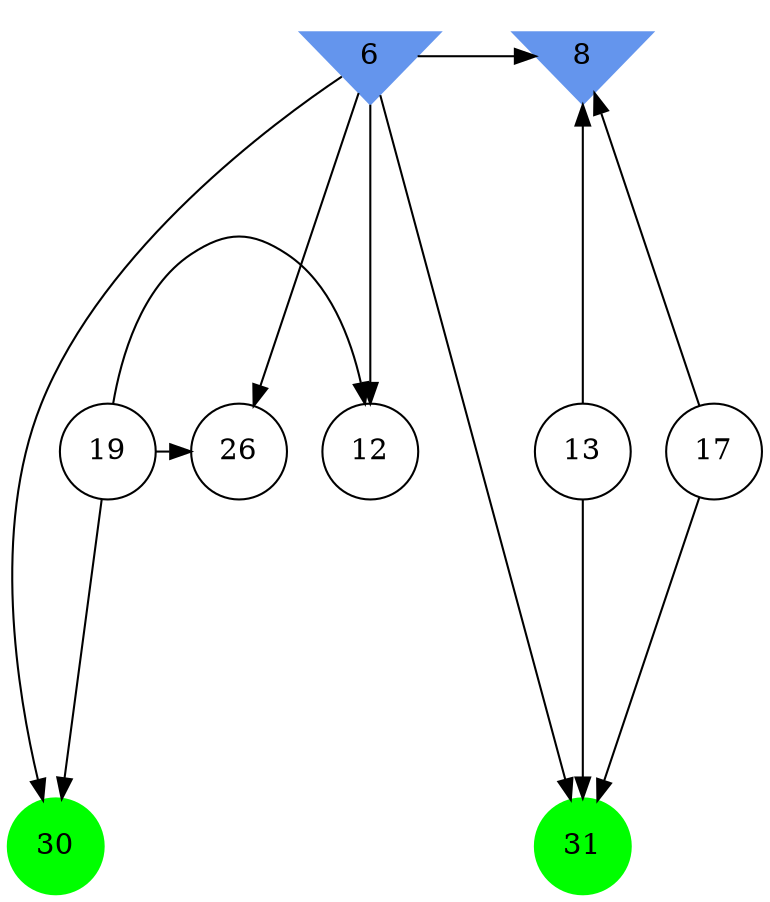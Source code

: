 digraph brain {
	ranksep=2.0;
	6 [shape=invtriangle,style=filled,color=cornflowerblue];
	8 [shape=invtriangle,style=filled,color=cornflowerblue];
	12 [shape=circle,color=black];
	13 [shape=circle,color=black];
	17 [shape=circle,color=black];
	19 [shape=circle,color=black];
	26 [shape=circle,color=black];
	30 [shape=circle,style=filled,color=green];
	31 [shape=circle,style=filled,color=green];
	6	->	31;
	6	->	8;
	17	->	31;
	17	->	8;
	13	->	31;
	13	->	8;
	6	->	12;
	6	->	30;
	6	->	26;
	19	->	12;
	19	->	30;
	19	->	26;
	{ rank=same; 6; 8; }
	{ rank=same; 12; 13; 17; 19; 26; }
	{ rank=same; 30; 31; }
}

